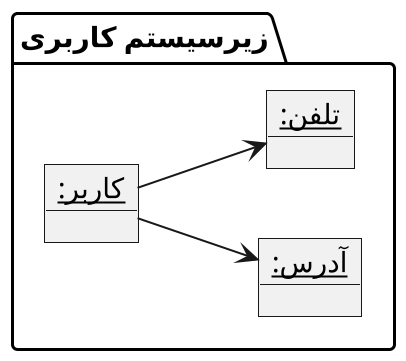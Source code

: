 @startuml login

scale 2
left to right direction
skinparam DefaultFontName B Nazanin


package "زیرسیستم کاربری" {
    object "__کاربر:__" as user
    object "__آدرس:__" as address
    object "__تلفن:__" as phone

    user --> address
    user --> phone
}

@enduml